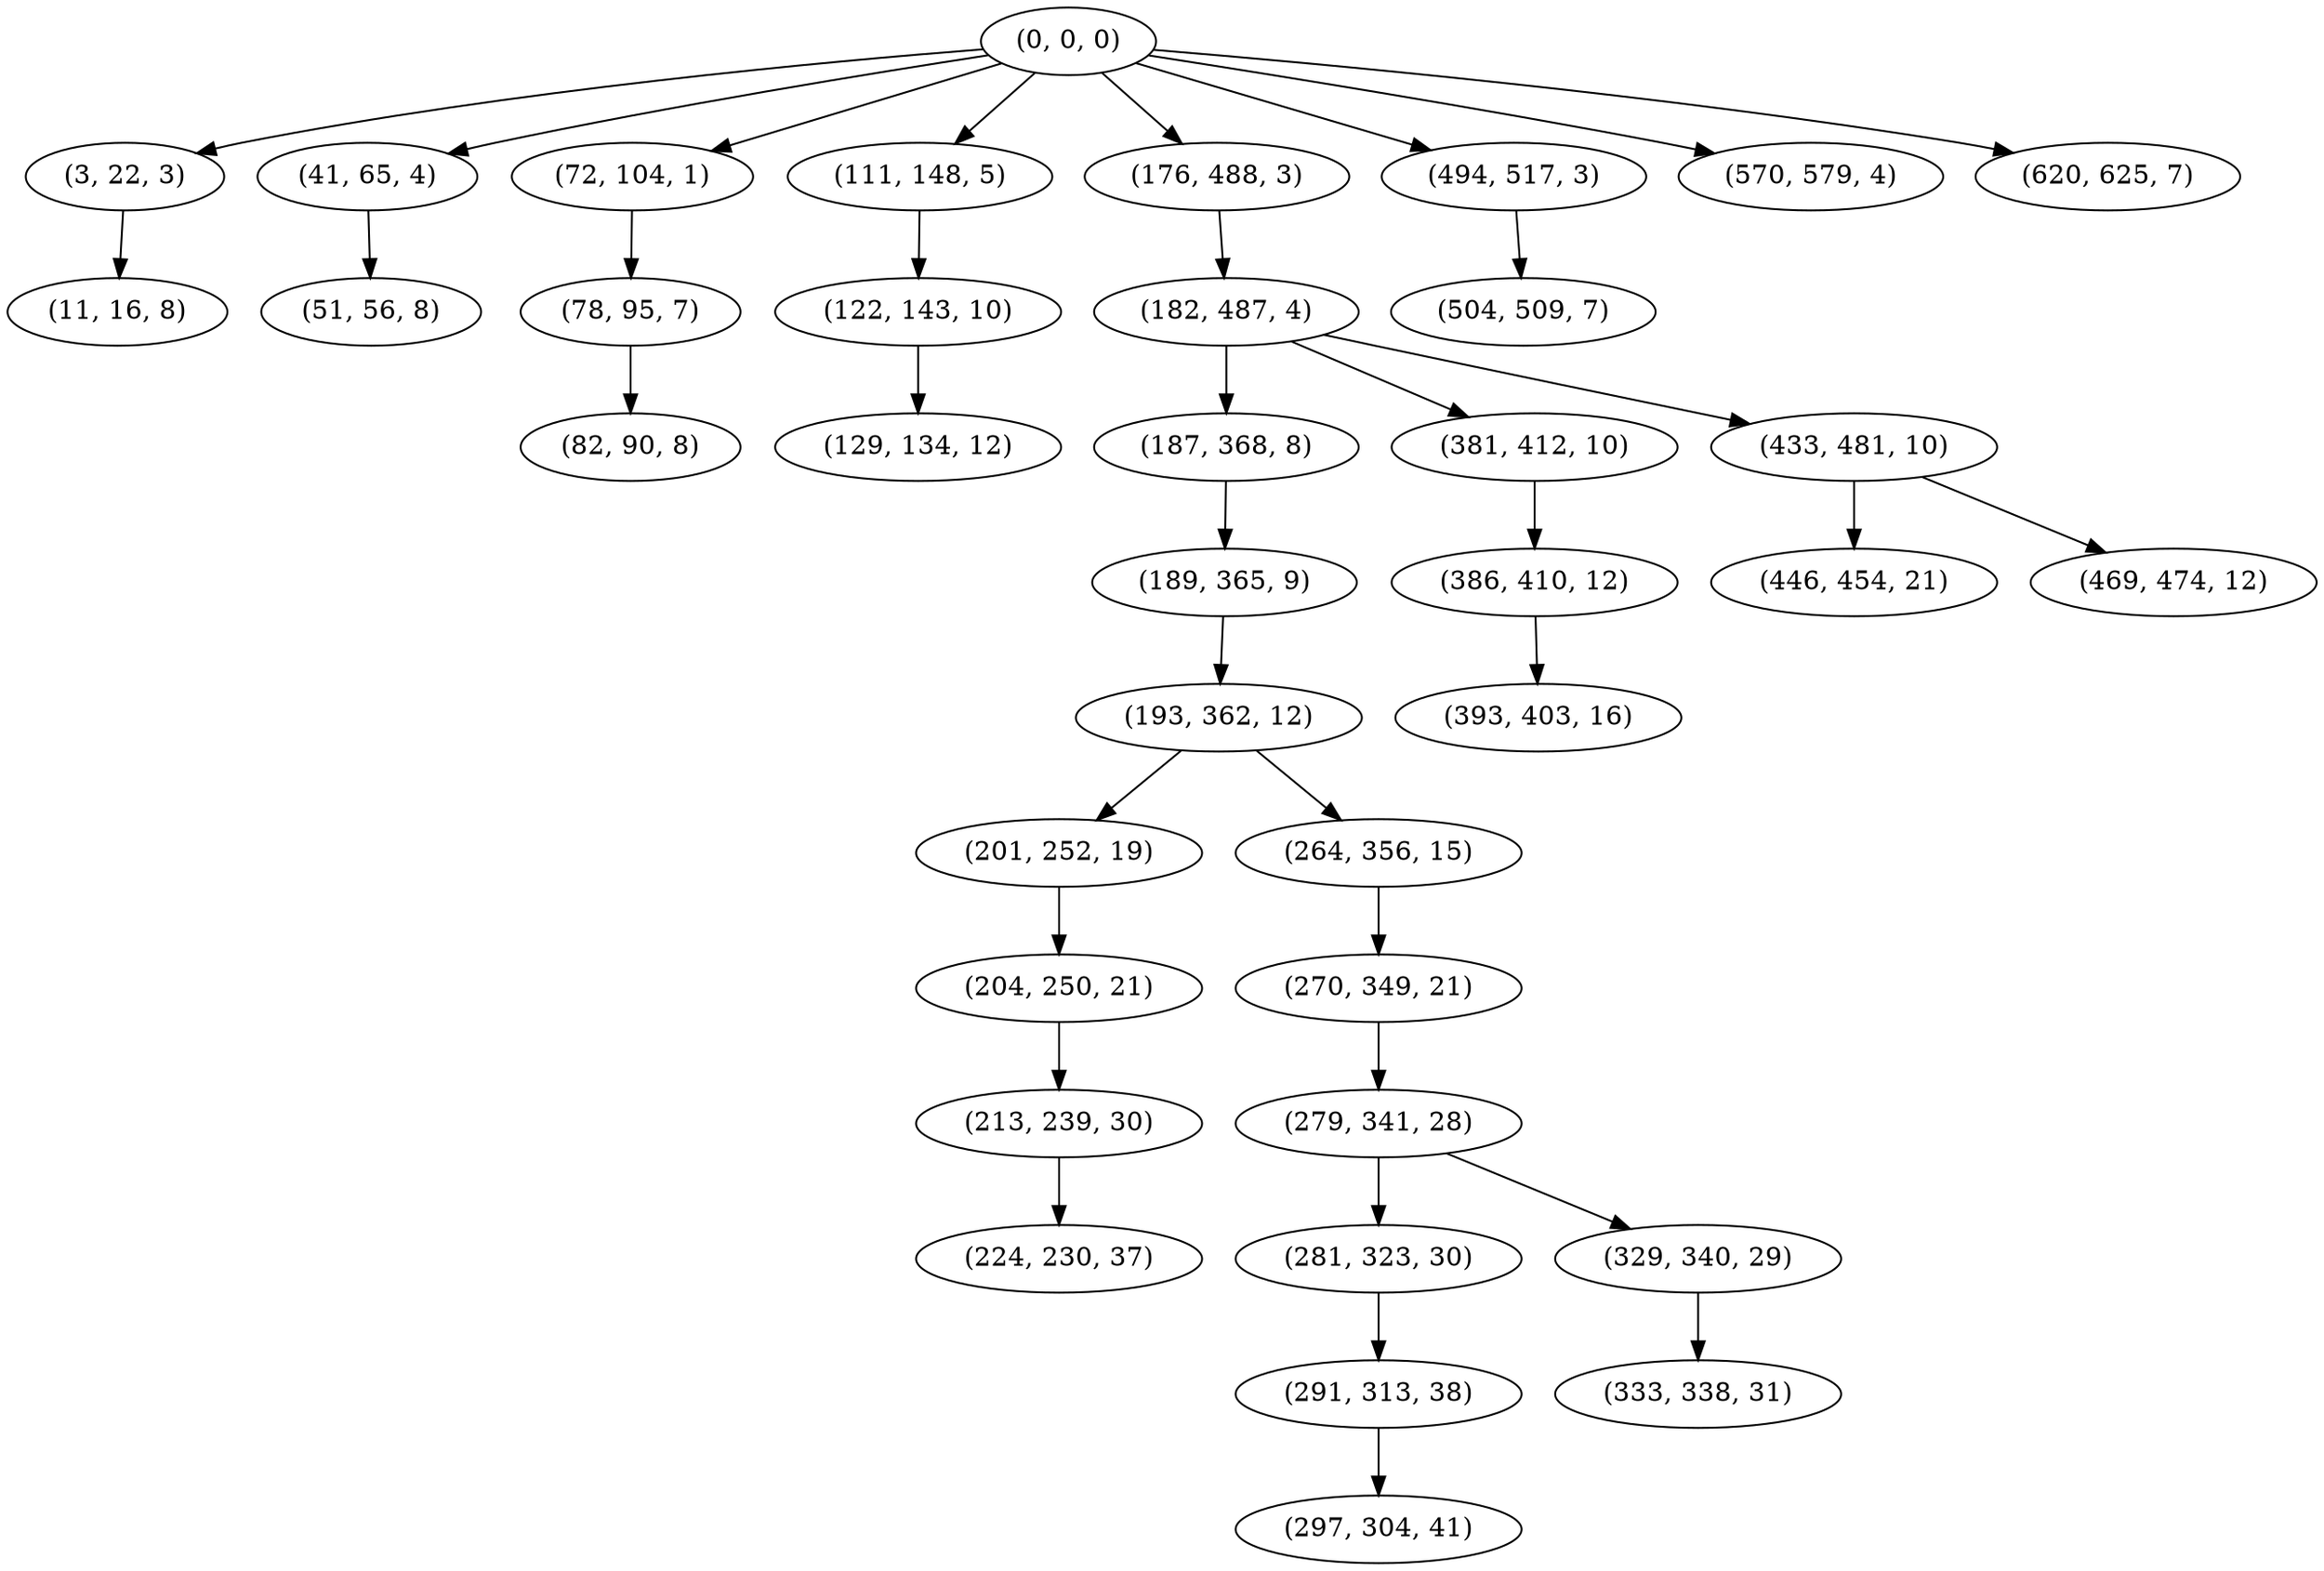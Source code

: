 digraph tree {
    "(0, 0, 0)";
    "(3, 22, 3)";
    "(11, 16, 8)";
    "(41, 65, 4)";
    "(51, 56, 8)";
    "(72, 104, 1)";
    "(78, 95, 7)";
    "(82, 90, 8)";
    "(111, 148, 5)";
    "(122, 143, 10)";
    "(129, 134, 12)";
    "(176, 488, 3)";
    "(182, 487, 4)";
    "(187, 368, 8)";
    "(189, 365, 9)";
    "(193, 362, 12)";
    "(201, 252, 19)";
    "(204, 250, 21)";
    "(213, 239, 30)";
    "(224, 230, 37)";
    "(264, 356, 15)";
    "(270, 349, 21)";
    "(279, 341, 28)";
    "(281, 323, 30)";
    "(291, 313, 38)";
    "(297, 304, 41)";
    "(329, 340, 29)";
    "(333, 338, 31)";
    "(381, 412, 10)";
    "(386, 410, 12)";
    "(393, 403, 16)";
    "(433, 481, 10)";
    "(446, 454, 21)";
    "(469, 474, 12)";
    "(494, 517, 3)";
    "(504, 509, 7)";
    "(570, 579, 4)";
    "(620, 625, 7)";
    "(0, 0, 0)" -> "(3, 22, 3)";
    "(0, 0, 0)" -> "(41, 65, 4)";
    "(0, 0, 0)" -> "(72, 104, 1)";
    "(0, 0, 0)" -> "(111, 148, 5)";
    "(0, 0, 0)" -> "(176, 488, 3)";
    "(0, 0, 0)" -> "(494, 517, 3)";
    "(0, 0, 0)" -> "(570, 579, 4)";
    "(0, 0, 0)" -> "(620, 625, 7)";
    "(3, 22, 3)" -> "(11, 16, 8)";
    "(41, 65, 4)" -> "(51, 56, 8)";
    "(72, 104, 1)" -> "(78, 95, 7)";
    "(78, 95, 7)" -> "(82, 90, 8)";
    "(111, 148, 5)" -> "(122, 143, 10)";
    "(122, 143, 10)" -> "(129, 134, 12)";
    "(176, 488, 3)" -> "(182, 487, 4)";
    "(182, 487, 4)" -> "(187, 368, 8)";
    "(182, 487, 4)" -> "(381, 412, 10)";
    "(182, 487, 4)" -> "(433, 481, 10)";
    "(187, 368, 8)" -> "(189, 365, 9)";
    "(189, 365, 9)" -> "(193, 362, 12)";
    "(193, 362, 12)" -> "(201, 252, 19)";
    "(193, 362, 12)" -> "(264, 356, 15)";
    "(201, 252, 19)" -> "(204, 250, 21)";
    "(204, 250, 21)" -> "(213, 239, 30)";
    "(213, 239, 30)" -> "(224, 230, 37)";
    "(264, 356, 15)" -> "(270, 349, 21)";
    "(270, 349, 21)" -> "(279, 341, 28)";
    "(279, 341, 28)" -> "(281, 323, 30)";
    "(279, 341, 28)" -> "(329, 340, 29)";
    "(281, 323, 30)" -> "(291, 313, 38)";
    "(291, 313, 38)" -> "(297, 304, 41)";
    "(329, 340, 29)" -> "(333, 338, 31)";
    "(381, 412, 10)" -> "(386, 410, 12)";
    "(386, 410, 12)" -> "(393, 403, 16)";
    "(433, 481, 10)" -> "(446, 454, 21)";
    "(433, 481, 10)" -> "(469, 474, 12)";
    "(494, 517, 3)" -> "(504, 509, 7)";
}
